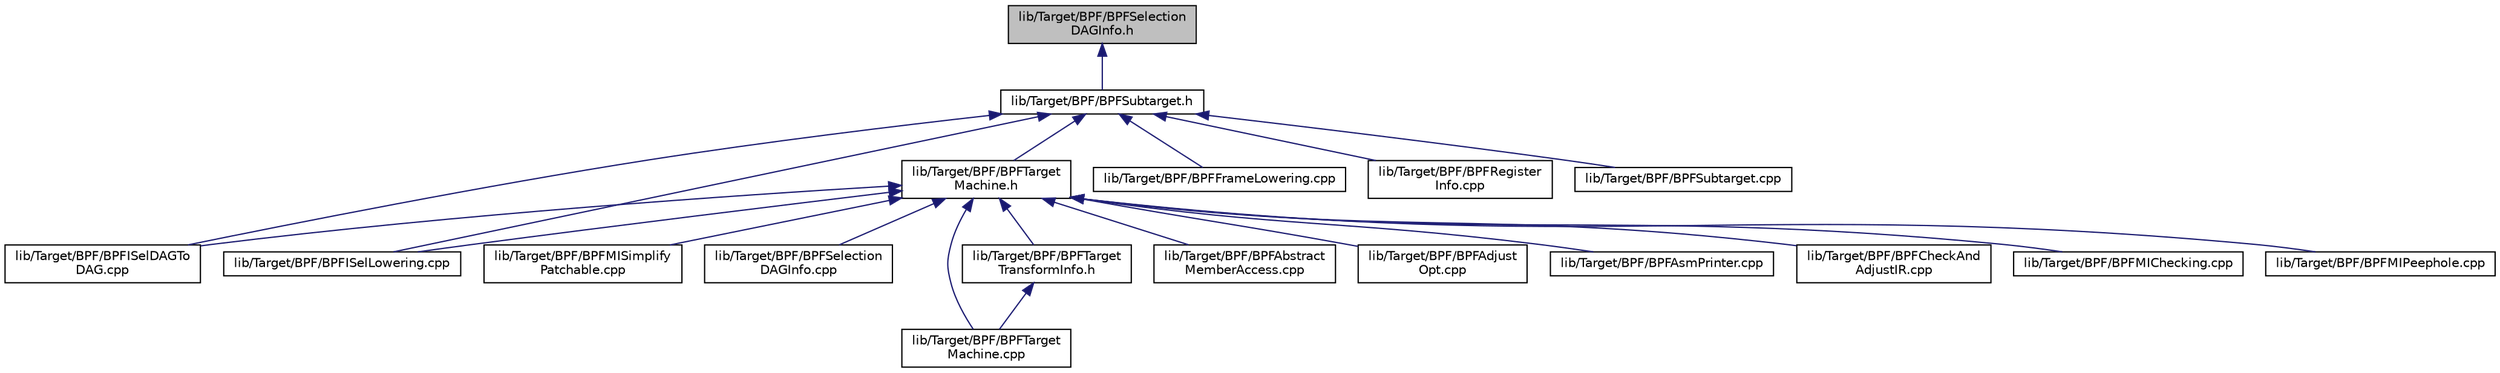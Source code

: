 digraph "lib/Target/BPF/BPFSelectionDAGInfo.h"
{
 // LATEX_PDF_SIZE
  bgcolor="transparent";
  edge [fontname="Helvetica",fontsize="10",labelfontname="Helvetica",labelfontsize="10"];
  node [fontname="Helvetica",fontsize="10",shape=record];
  Node1 [label="lib/Target/BPF/BPFSelection\lDAGInfo.h",height=0.2,width=0.4,color="black", fillcolor="grey75", style="filled", fontcolor="black",tooltip=" "];
  Node1 -> Node2 [dir="back",color="midnightblue",fontsize="10",style="solid",fontname="Helvetica"];
  Node2 [label="lib/Target/BPF/BPFSubtarget.h",height=0.2,width=0.4,color="black",URL="$BPFSubtarget_8h.html",tooltip=" "];
  Node2 -> Node3 [dir="back",color="midnightblue",fontsize="10",style="solid",fontname="Helvetica"];
  Node3 [label="lib/Target/BPF/BPFTarget\lMachine.h",height=0.2,width=0.4,color="black",URL="$BPFTargetMachine_8h.html",tooltip=" "];
  Node3 -> Node4 [dir="back",color="midnightblue",fontsize="10",style="solid",fontname="Helvetica"];
  Node4 [label="lib/Target/BPF/BPFAbstract\lMemberAccess.cpp",height=0.2,width=0.4,color="black",URL="$BPFAbstractMemberAccess_8cpp.html",tooltip=" "];
  Node3 -> Node5 [dir="back",color="midnightblue",fontsize="10",style="solid",fontname="Helvetica"];
  Node5 [label="lib/Target/BPF/BPFAdjust\lOpt.cpp",height=0.2,width=0.4,color="black",URL="$BPFAdjustOpt_8cpp.html",tooltip=" "];
  Node3 -> Node6 [dir="back",color="midnightblue",fontsize="10",style="solid",fontname="Helvetica"];
  Node6 [label="lib/Target/BPF/BPFAsmPrinter.cpp",height=0.2,width=0.4,color="black",URL="$BPFAsmPrinter_8cpp.html",tooltip=" "];
  Node3 -> Node7 [dir="back",color="midnightblue",fontsize="10",style="solid",fontname="Helvetica"];
  Node7 [label="lib/Target/BPF/BPFCheckAnd\lAdjustIR.cpp",height=0.2,width=0.4,color="black",URL="$BPFCheckAndAdjustIR_8cpp.html",tooltip=" "];
  Node3 -> Node8 [dir="back",color="midnightblue",fontsize="10",style="solid",fontname="Helvetica"];
  Node8 [label="lib/Target/BPF/BPFISelDAGTo\lDAG.cpp",height=0.2,width=0.4,color="black",URL="$BPFISelDAGToDAG_8cpp.html",tooltip=" "];
  Node3 -> Node9 [dir="back",color="midnightblue",fontsize="10",style="solid",fontname="Helvetica"];
  Node9 [label="lib/Target/BPF/BPFISelLowering.cpp",height=0.2,width=0.4,color="black",URL="$BPFISelLowering_8cpp.html",tooltip=" "];
  Node3 -> Node10 [dir="back",color="midnightblue",fontsize="10",style="solid",fontname="Helvetica"];
  Node10 [label="lib/Target/BPF/BPFMIChecking.cpp",height=0.2,width=0.4,color="black",URL="$BPFMIChecking_8cpp.html",tooltip=" "];
  Node3 -> Node11 [dir="back",color="midnightblue",fontsize="10",style="solid",fontname="Helvetica"];
  Node11 [label="lib/Target/BPF/BPFMIPeephole.cpp",height=0.2,width=0.4,color="black",URL="$BPFMIPeephole_8cpp.html",tooltip=" "];
  Node3 -> Node12 [dir="back",color="midnightblue",fontsize="10",style="solid",fontname="Helvetica"];
  Node12 [label="lib/Target/BPF/BPFMISimplify\lPatchable.cpp",height=0.2,width=0.4,color="black",URL="$BPFMISimplifyPatchable_8cpp.html",tooltip=" "];
  Node3 -> Node13 [dir="back",color="midnightblue",fontsize="10",style="solid",fontname="Helvetica"];
  Node13 [label="lib/Target/BPF/BPFSelection\lDAGInfo.cpp",height=0.2,width=0.4,color="black",URL="$BPFSelectionDAGInfo_8cpp.html",tooltip=" "];
  Node3 -> Node14 [dir="back",color="midnightblue",fontsize="10",style="solid",fontname="Helvetica"];
  Node14 [label="lib/Target/BPF/BPFTarget\lMachine.cpp",height=0.2,width=0.4,color="black",URL="$BPFTargetMachine_8cpp.html",tooltip=" "];
  Node3 -> Node15 [dir="back",color="midnightblue",fontsize="10",style="solid",fontname="Helvetica"];
  Node15 [label="lib/Target/BPF/BPFTarget\lTransformInfo.h",height=0.2,width=0.4,color="black",URL="$BPFTargetTransformInfo_8h.html",tooltip=" "];
  Node15 -> Node14 [dir="back",color="midnightblue",fontsize="10",style="solid",fontname="Helvetica"];
  Node2 -> Node16 [dir="back",color="midnightblue",fontsize="10",style="solid",fontname="Helvetica"];
  Node16 [label="lib/Target/BPF/BPFFrameLowering.cpp",height=0.2,width=0.4,color="black",URL="$BPFFrameLowering_8cpp.html",tooltip=" "];
  Node2 -> Node8 [dir="back",color="midnightblue",fontsize="10",style="solid",fontname="Helvetica"];
  Node2 -> Node9 [dir="back",color="midnightblue",fontsize="10",style="solid",fontname="Helvetica"];
  Node2 -> Node17 [dir="back",color="midnightblue",fontsize="10",style="solid",fontname="Helvetica"];
  Node17 [label="lib/Target/BPF/BPFRegister\lInfo.cpp",height=0.2,width=0.4,color="black",URL="$BPFRegisterInfo_8cpp.html",tooltip=" "];
  Node2 -> Node18 [dir="back",color="midnightblue",fontsize="10",style="solid",fontname="Helvetica"];
  Node18 [label="lib/Target/BPF/BPFSubtarget.cpp",height=0.2,width=0.4,color="black",URL="$BPFSubtarget_8cpp.html",tooltip=" "];
}
